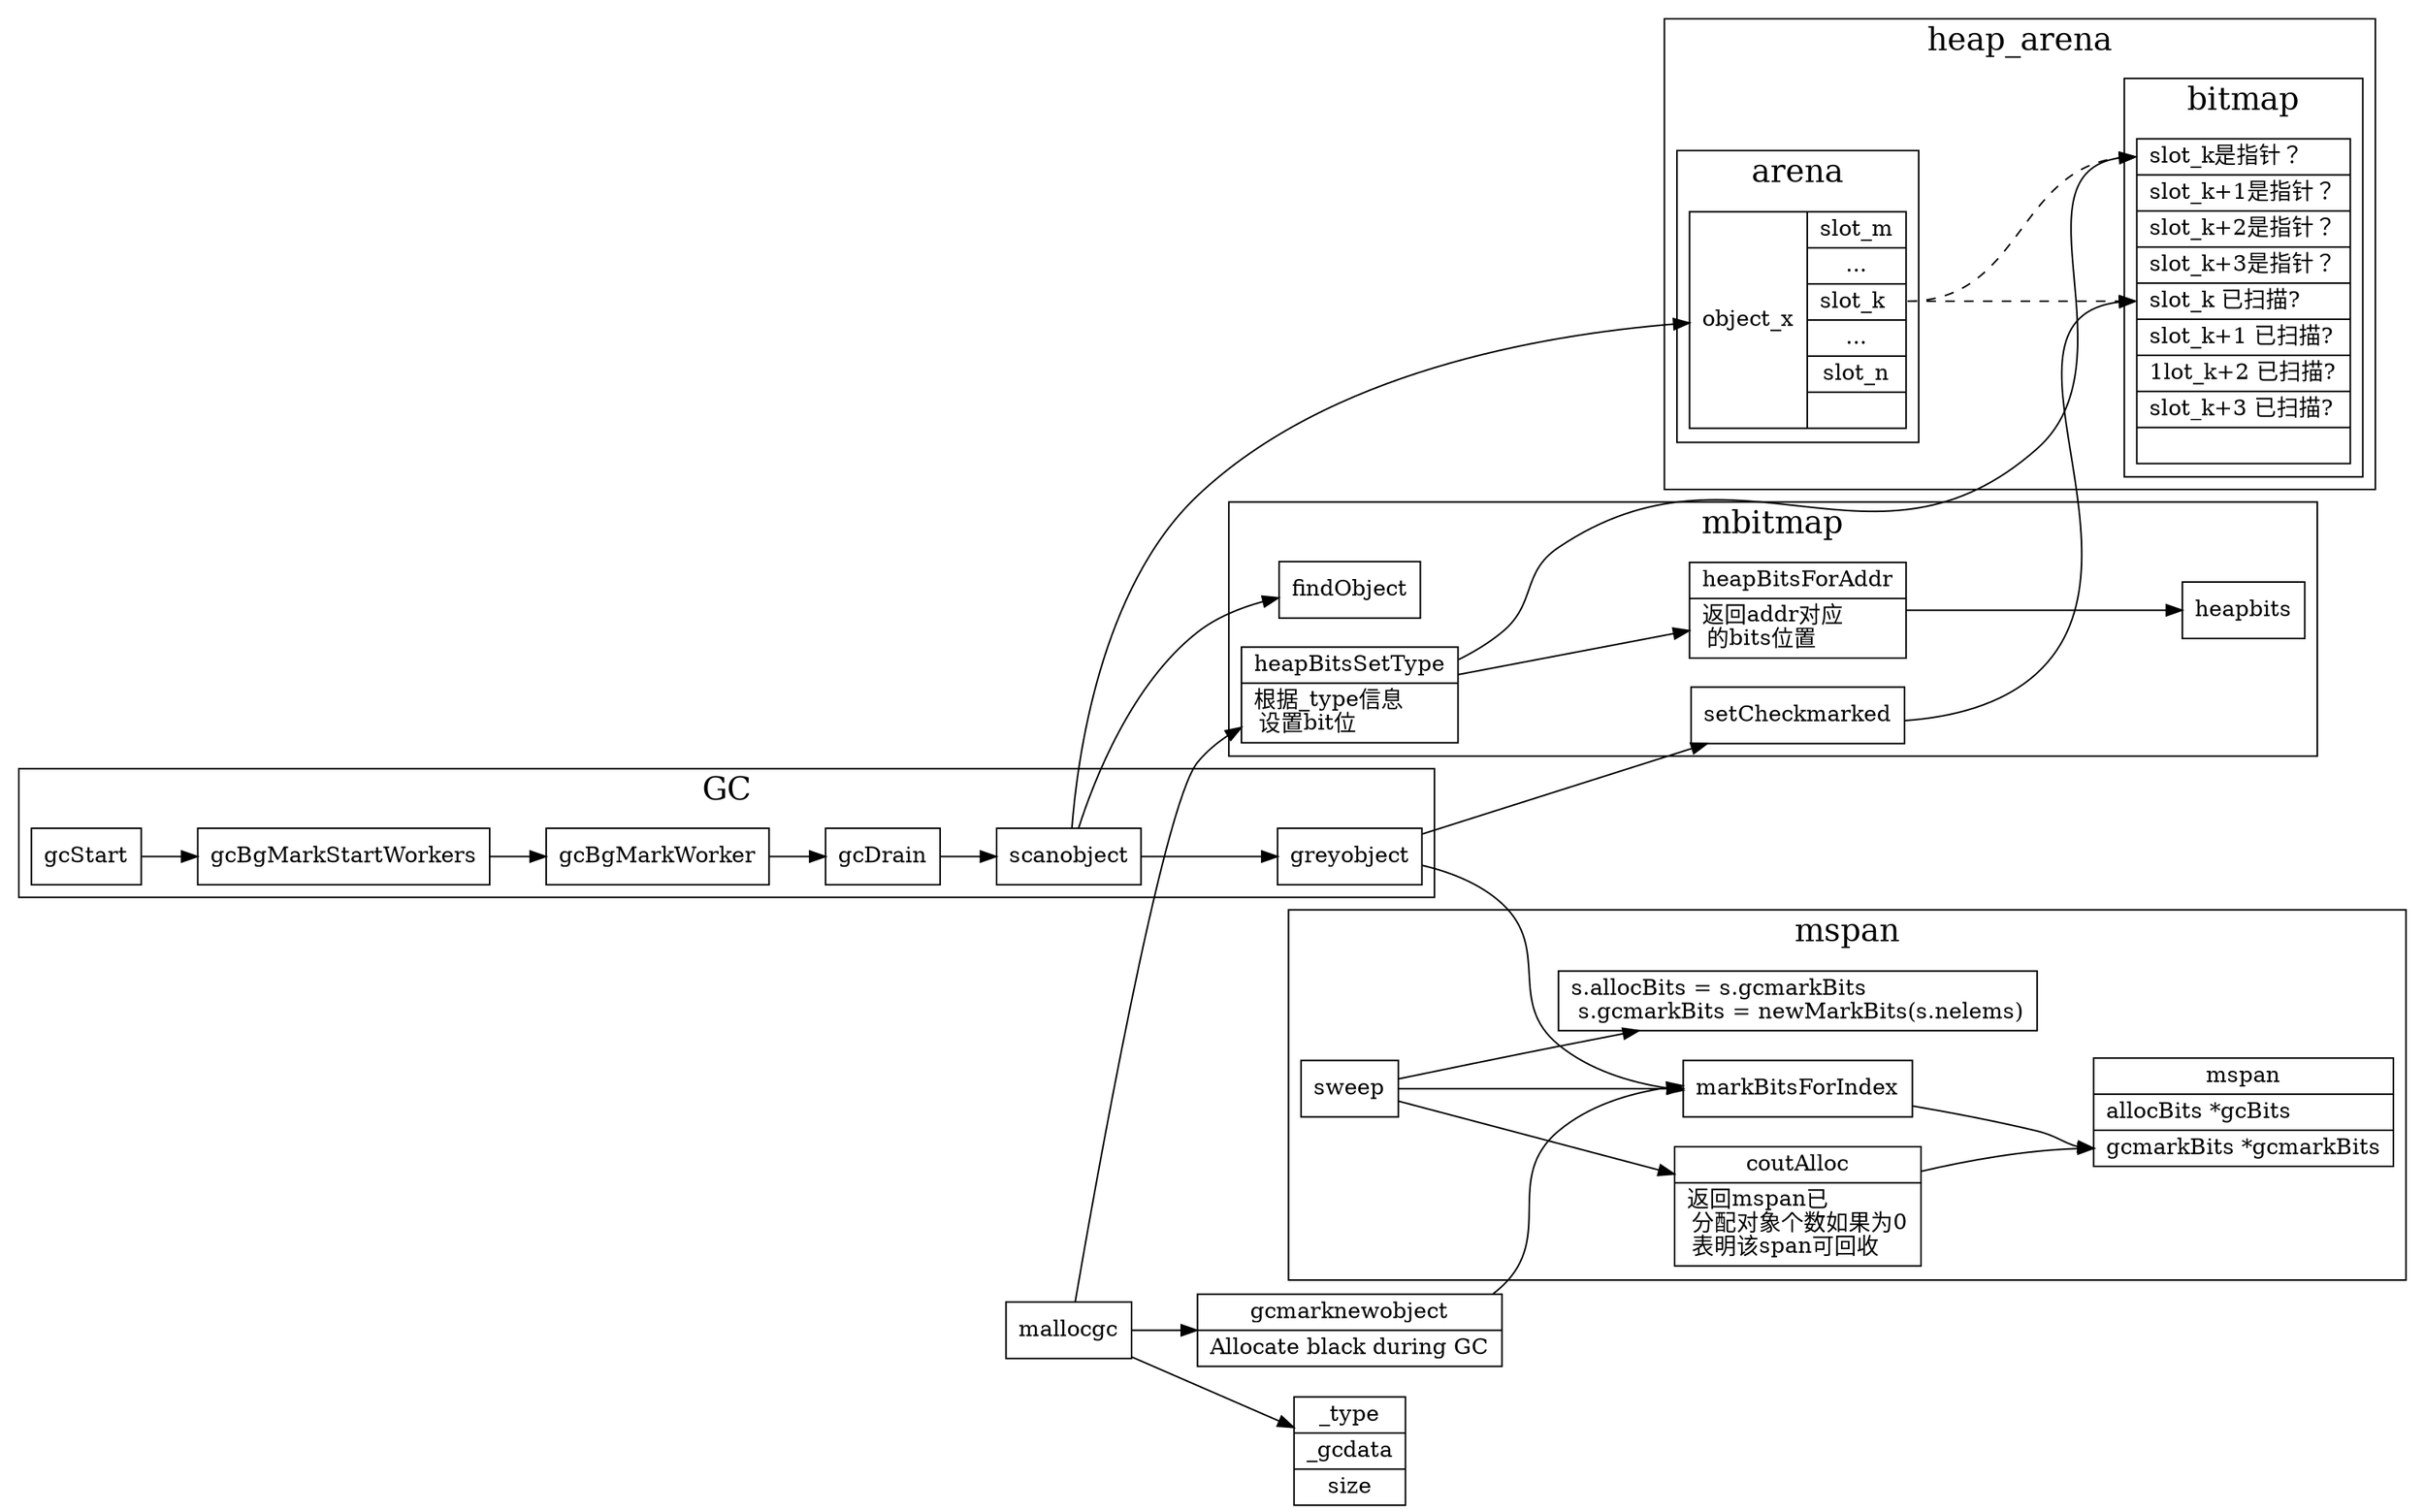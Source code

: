 digraph heapbits {
  node[shape=box];
  newrank=true;
  rankdir=LR;
  heapBitsSetType[shape="record";
    label="{{
      heapBitsSetType|
        根据_type信息\l 
        设置bit位\l
    }}";
  ];
  heapBitsForAddr[shape="record";
    label="{{
      heapBitsForAddr|
        返回addr对应\l 
        的bits位置\l
    }}";
  ];
  _type[shape="record";
    label="{{
      _type|
        _gcdata\l|
        size
    }}";
  ];
  gcmarknewobject[shape="record";
    label="{{
      gcmarknewobject|
        Allocate black during GC\l
    }}";
  ];
  subgraph cluster_GC {
    graph[label="GC";fontsize=20;];
    gcStart -> gcBgMarkStartWorkers -> gcBgMarkWorker;
    gcBgMarkWorker -> gcDrain -> scanobject -> greyobject;
  };
  subgraph cluster_mbitmap {
    graph[label="mbitmap";fontsize=20;];
    heapBitsSetType;
    heapBitsForAddr;
    heapbits;
    findObject;
    setCheckmarked;
    heapBitsSetType -> heapBitsForAddr -> heapbits;
  };

  subgraph cluster_mspan {
    graph[label="mspan";fontsize=20;];
    mspan[shape="record";
    label="{{
      mspan|
        <allocBits> allocBits *gcBits\l|
        <gcmarkBits> gcmarkBits *gcmarkBits\l
    }}";
    ];
    coutAlloc[shape="record";
    label="{{
      coutAlloc|
        返回mspan已\l 
        分配对象个数如果为0\l 
        表明该span可回收\l
    }}";
    ];
    resetBits[shape="record";
    label="{{
      s.allocBits = s.gcmarkBits\l
        s.gcmarkBits = newMarkBits(s.nelems)\l
    }}";
    ];
    markBitsForIndex -> mspan:gcmarkBits;
    coutAlloc -> mspan:gcmarkBits;
    sweep -> {
      markBitsForIndex;
      resetBits;
      coutAlloc;
    }
  };

  subgraph cluster_heap_arena {
    graph[label="heap_arena";fontsize=20;];
    subgraph cluster_bitmap {
      graph[label="bitmap";fontsize=20;];
      bitmap[shape="record";
      label="{
        {<isPointer>  slot_k是指针？\l|
          slot_k+1是指针？\l|
            slot_k+2是指针？\l|
            slot_k+3是指针？\l|
            <isMark> slot_k  已扫描?\l|
            slot_k+1 已扫描?\l|
            1lot_k+2 已扫描?\l|
            slot_k+3 已扫描?\l|
        }
      }";
      ];
    };

    subgraph cluster_arena {
      graph[label="arena";fontsize=20;];
      arena[shape="record";
      label="
      {object_x|{
                  slot_m\l|
                    ...|
                    <slot> slot_k\l|
                    ...|
                    slot_n|
                }}";
      ];
      arena:slot -> bitmap:isPointer[style=dashed];
      arena:slot -> bitmap:isMark[style=dashed];
    };
  }

  scanobject -> findObject;
  greyobject -> setCheckmarked;
  greyobject -> markBitsForIndex;
  mallocgc -> heapBitsSetType;
  mallocgc -> gcmarknewobject -> markBitsForIndex;
  mallocgc -> _type;
  setCheckmarked -> bitmap:isMark;
  scanobject -> arena;
  heapBitsSetType -> bitmap:isPointer;
}
